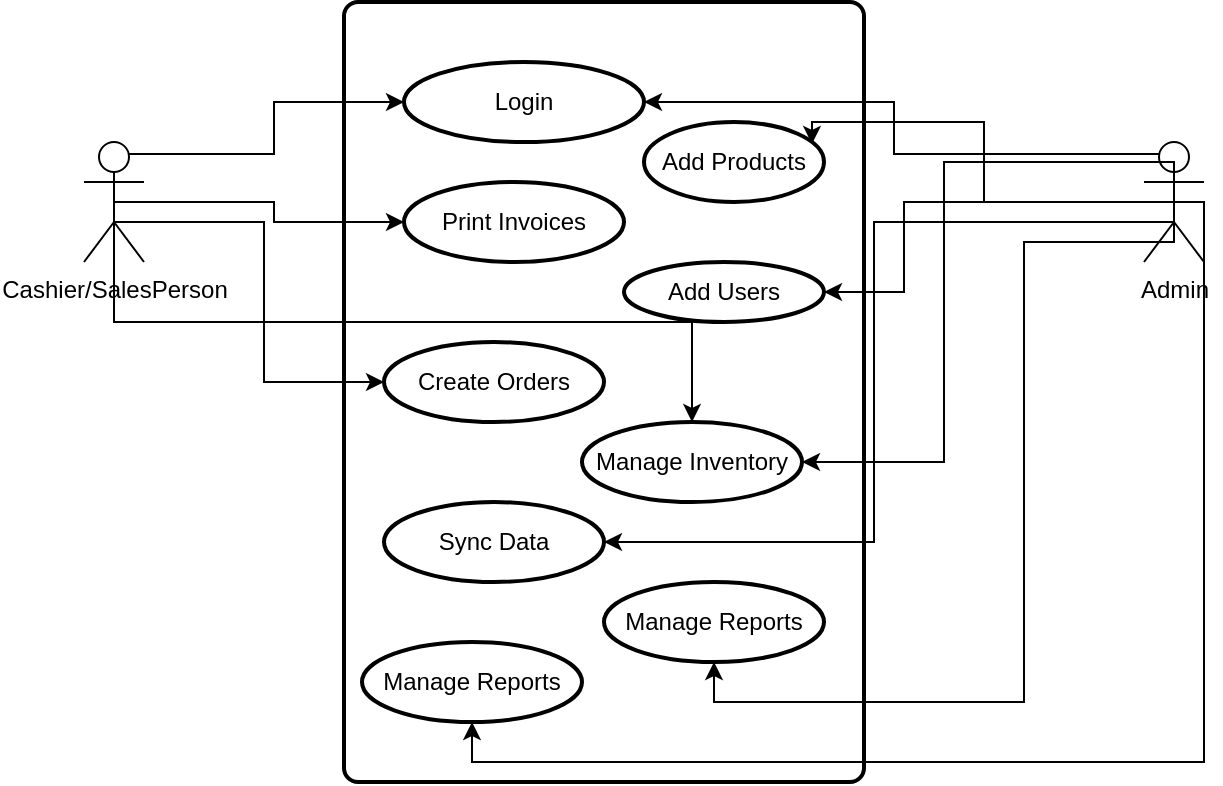 <mxfile version="26.1.1">
  <diagram id="C5RBs43oDa-KdzZeNtuy" name="Page-1">
    <mxGraphModel dx="880" dy="426" grid="1" gridSize="10" guides="1" tooltips="1" connect="1" arrows="1" fold="1" page="1" pageScale="1" pageWidth="827" pageHeight="1169" math="0" shadow="0">
      <root>
        <mxCell id="WIyWlLk6GJQsqaUBKTNV-0" />
        <mxCell id="WIyWlLk6GJQsqaUBKTNV-1" parent="WIyWlLk6GJQsqaUBKTNV-0" />
        <mxCell id="iWdJsHi3FkGwmlA79bR4-6" value="" style="rounded=1;whiteSpace=wrap;html=1;absoluteArcSize=1;arcSize=14;strokeWidth=2;" vertex="1" parent="WIyWlLk6GJQsqaUBKTNV-1">
          <mxGeometry x="240" y="10" width="260" height="390" as="geometry" />
        </mxCell>
        <mxCell id="iWdJsHi3FkGwmlA79bR4-7" value="Add Products" style="strokeWidth=2;html=1;shape=mxgraph.flowchart.start_1;whiteSpace=wrap;" vertex="1" parent="WIyWlLk6GJQsqaUBKTNV-1">
          <mxGeometry x="390" y="70" width="90" height="40" as="geometry" />
        </mxCell>
        <mxCell id="iWdJsHi3FkGwmlA79bR4-8" value="Login" style="strokeWidth=2;html=1;shape=mxgraph.flowchart.start_1;whiteSpace=wrap;" vertex="1" parent="WIyWlLk6GJQsqaUBKTNV-1">
          <mxGeometry x="270" y="40" width="120" height="40" as="geometry" />
        </mxCell>
        <mxCell id="iWdJsHi3FkGwmlA79bR4-9" value="Print Invoices" style="strokeWidth=2;html=1;shape=mxgraph.flowchart.start_1;whiteSpace=wrap;" vertex="1" parent="WIyWlLk6GJQsqaUBKTNV-1">
          <mxGeometry x="270" y="100" width="110" height="40" as="geometry" />
        </mxCell>
        <mxCell id="iWdJsHi3FkGwmlA79bR4-10" value="Add Users" style="strokeWidth=2;html=1;shape=mxgraph.flowchart.start_1;whiteSpace=wrap;" vertex="1" parent="WIyWlLk6GJQsqaUBKTNV-1">
          <mxGeometry x="380" y="140" width="100" height="30" as="geometry" />
        </mxCell>
        <mxCell id="iWdJsHi3FkGwmlA79bR4-11" value="Create Orders" style="strokeWidth=2;html=1;shape=mxgraph.flowchart.start_1;whiteSpace=wrap;" vertex="1" parent="WIyWlLk6GJQsqaUBKTNV-1">
          <mxGeometry x="260" y="180" width="110" height="40" as="geometry" />
        </mxCell>
        <mxCell id="iWdJsHi3FkGwmlA79bR4-12" value="Manage Inventory" style="strokeWidth=2;html=1;shape=mxgraph.flowchart.start_1;whiteSpace=wrap;" vertex="1" parent="WIyWlLk6GJQsqaUBKTNV-1">
          <mxGeometry x="359" y="220" width="110" height="40" as="geometry" />
        </mxCell>
        <mxCell id="iWdJsHi3FkGwmlA79bR4-13" value="Sync Data" style="strokeWidth=2;html=1;shape=mxgraph.flowchart.start_1;whiteSpace=wrap;" vertex="1" parent="WIyWlLk6GJQsqaUBKTNV-1">
          <mxGeometry x="260" y="260" width="110" height="40" as="geometry" />
        </mxCell>
        <mxCell id="iWdJsHi3FkGwmlA79bR4-14" value="Manage Reports" style="strokeWidth=2;html=1;shape=mxgraph.flowchart.start_1;whiteSpace=wrap;" vertex="1" parent="WIyWlLk6GJQsqaUBKTNV-1">
          <mxGeometry x="370" y="300" width="110" height="40" as="geometry" />
        </mxCell>
        <mxCell id="iWdJsHi3FkGwmlA79bR4-28" style="edgeStyle=orthogonalEdgeStyle;rounded=0;orthogonalLoop=1;jettySize=auto;html=1;exitX=0.25;exitY=0.1;exitDx=0;exitDy=0;exitPerimeter=0;" edge="1" parent="WIyWlLk6GJQsqaUBKTNV-1" source="iWdJsHi3FkGwmlA79bR4-16" target="iWdJsHi3FkGwmlA79bR4-8">
          <mxGeometry relative="1" as="geometry" />
        </mxCell>
        <mxCell id="iWdJsHi3FkGwmlA79bR4-30" style="edgeStyle=orthogonalEdgeStyle;rounded=0;orthogonalLoop=1;jettySize=auto;html=1;exitX=0.5;exitY=0.5;exitDx=0;exitDy=0;exitPerimeter=0;" edge="1" parent="WIyWlLk6GJQsqaUBKTNV-1" source="iWdJsHi3FkGwmlA79bR4-16" target="iWdJsHi3FkGwmlA79bR4-9">
          <mxGeometry relative="1" as="geometry" />
        </mxCell>
        <mxCell id="iWdJsHi3FkGwmlA79bR4-16" value="Cashier/SalesPerson" style="shape=umlActor;verticalLabelPosition=bottom;verticalAlign=top;html=1;outlineConnect=0;" vertex="1" parent="WIyWlLk6GJQsqaUBKTNV-1">
          <mxGeometry x="110" y="80" width="30" height="60" as="geometry" />
        </mxCell>
        <mxCell id="iWdJsHi3FkGwmlA79bR4-27" style="edgeStyle=orthogonalEdgeStyle;rounded=0;orthogonalLoop=1;jettySize=auto;html=1;exitX=0.25;exitY=0.1;exitDx=0;exitDy=0;exitPerimeter=0;" edge="1" parent="WIyWlLk6GJQsqaUBKTNV-1" source="iWdJsHi3FkGwmlA79bR4-19" target="iWdJsHi3FkGwmlA79bR4-8">
          <mxGeometry relative="1" as="geometry" />
        </mxCell>
        <mxCell id="iWdJsHi3FkGwmlA79bR4-46" style="edgeStyle=orthogonalEdgeStyle;rounded=0;orthogonalLoop=1;jettySize=auto;html=1;exitX=0.5;exitY=0.5;exitDx=0;exitDy=0;exitPerimeter=0;entryX=0.5;entryY=1;entryDx=0;entryDy=0;entryPerimeter=0;" edge="1" parent="WIyWlLk6GJQsqaUBKTNV-1" source="iWdJsHi3FkGwmlA79bR4-19" target="iWdJsHi3FkGwmlA79bR4-35">
          <mxGeometry relative="1" as="geometry">
            <mxPoint x="700" y="370" as="targetPoint" />
            <Array as="points">
              <mxPoint x="670" y="110" />
              <mxPoint x="670" y="390" />
              <mxPoint x="304" y="390" />
            </Array>
          </mxGeometry>
        </mxCell>
        <mxCell id="iWdJsHi3FkGwmlA79bR4-19" value="Admin" style="shape=umlActor;verticalLabelPosition=bottom;verticalAlign=top;html=1;outlineConnect=0;" vertex="1" parent="WIyWlLk6GJQsqaUBKTNV-1">
          <mxGeometry x="640" y="80" width="30" height="60" as="geometry" />
        </mxCell>
        <mxCell id="iWdJsHi3FkGwmlA79bR4-29" style="edgeStyle=orthogonalEdgeStyle;rounded=0;orthogonalLoop=1;jettySize=auto;html=1;exitX=0.5;exitY=0.5;exitDx=0;exitDy=0;exitPerimeter=0;entryX=0.933;entryY=0.275;entryDx=0;entryDy=0;entryPerimeter=0;" edge="1" parent="WIyWlLk6GJQsqaUBKTNV-1" source="iWdJsHi3FkGwmlA79bR4-19" target="iWdJsHi3FkGwmlA79bR4-7">
          <mxGeometry relative="1" as="geometry">
            <Array as="points">
              <mxPoint x="560" y="110" />
              <mxPoint x="560" y="70" />
              <mxPoint x="474" y="70" />
            </Array>
          </mxGeometry>
        </mxCell>
        <mxCell id="iWdJsHi3FkGwmlA79bR4-31" style="edgeStyle=orthogonalEdgeStyle;rounded=0;orthogonalLoop=1;jettySize=auto;html=1;exitX=0.5;exitY=0.5;exitDx=0;exitDy=0;exitPerimeter=0;entryX=1;entryY=0.5;entryDx=0;entryDy=0;entryPerimeter=0;" edge="1" parent="WIyWlLk6GJQsqaUBKTNV-1" source="iWdJsHi3FkGwmlA79bR4-19" target="iWdJsHi3FkGwmlA79bR4-10">
          <mxGeometry relative="1" as="geometry">
            <Array as="points">
              <mxPoint x="520" y="110" />
              <mxPoint x="520" y="155" />
            </Array>
          </mxGeometry>
        </mxCell>
        <mxCell id="iWdJsHi3FkGwmlA79bR4-32" style="edgeStyle=orthogonalEdgeStyle;rounded=0;orthogonalLoop=1;jettySize=auto;html=1;exitX=0.5;exitY=0.5;exitDx=0;exitDy=0;exitPerimeter=0;entryX=1;entryY=0.5;entryDx=0;entryDy=0;entryPerimeter=0;" edge="1" parent="WIyWlLk6GJQsqaUBKTNV-1" source="iWdJsHi3FkGwmlA79bR4-19" target="iWdJsHi3FkGwmlA79bR4-13">
          <mxGeometry relative="1" as="geometry">
            <Array as="points">
              <mxPoint x="655" y="120" />
              <mxPoint x="505" y="120" />
              <mxPoint x="505" y="280" />
            </Array>
          </mxGeometry>
        </mxCell>
        <mxCell id="iWdJsHi3FkGwmlA79bR4-33" style="edgeStyle=orthogonalEdgeStyle;rounded=0;orthogonalLoop=1;jettySize=auto;html=1;exitX=0.5;exitY=0.5;exitDx=0;exitDy=0;exitPerimeter=0;entryX=0;entryY=0.5;entryDx=0;entryDy=0;entryPerimeter=0;" edge="1" parent="WIyWlLk6GJQsqaUBKTNV-1" source="iWdJsHi3FkGwmlA79bR4-16" target="iWdJsHi3FkGwmlA79bR4-11">
          <mxGeometry relative="1" as="geometry">
            <Array as="points">
              <mxPoint x="125" y="120" />
              <mxPoint x="200" y="120" />
              <mxPoint x="200" y="200" />
            </Array>
          </mxGeometry>
        </mxCell>
        <mxCell id="iWdJsHi3FkGwmlA79bR4-34" style="edgeStyle=orthogonalEdgeStyle;rounded=0;orthogonalLoop=1;jettySize=auto;html=1;exitX=0.5;exitY=0.5;exitDx=0;exitDy=0;exitPerimeter=0;entryX=1;entryY=0.5;entryDx=0;entryDy=0;entryPerimeter=0;" edge="1" parent="WIyWlLk6GJQsqaUBKTNV-1" source="iWdJsHi3FkGwmlA79bR4-19" target="iWdJsHi3FkGwmlA79bR4-12">
          <mxGeometry relative="1" as="geometry">
            <Array as="points">
              <mxPoint x="655" y="90" />
              <mxPoint x="540" y="90" />
              <mxPoint x="540" y="240" />
            </Array>
          </mxGeometry>
        </mxCell>
        <mxCell id="iWdJsHi3FkGwmlA79bR4-35" value="Manage Reports" style="strokeWidth=2;html=1;shape=mxgraph.flowchart.start_1;whiteSpace=wrap;" vertex="1" parent="WIyWlLk6GJQsqaUBKTNV-1">
          <mxGeometry x="249" y="330" width="110" height="40" as="geometry" />
        </mxCell>
        <mxCell id="iWdJsHi3FkGwmlA79bR4-41" style="edgeStyle=orthogonalEdgeStyle;rounded=0;orthogonalLoop=1;jettySize=auto;html=1;exitX=0.5;exitY=0.5;exitDx=0;exitDy=0;exitPerimeter=0;entryX=0.5;entryY=1;entryDx=0;entryDy=0;entryPerimeter=0;" edge="1" parent="WIyWlLk6GJQsqaUBKTNV-1" source="iWdJsHi3FkGwmlA79bR4-19" target="iWdJsHi3FkGwmlA79bR4-14">
          <mxGeometry relative="1" as="geometry">
            <Array as="points">
              <mxPoint x="655" y="130" />
              <mxPoint x="580" y="130" />
              <mxPoint x="580" y="360" />
              <mxPoint x="425" y="360" />
            </Array>
          </mxGeometry>
        </mxCell>
        <mxCell id="iWdJsHi3FkGwmlA79bR4-48" style="edgeStyle=orthogonalEdgeStyle;rounded=0;orthogonalLoop=1;jettySize=auto;html=1;exitX=0.5;exitY=0.5;exitDx=0;exitDy=0;exitPerimeter=0;entryX=0.5;entryY=0;entryDx=0;entryDy=0;entryPerimeter=0;" edge="1" parent="WIyWlLk6GJQsqaUBKTNV-1" source="iWdJsHi3FkGwmlA79bR4-16" target="iWdJsHi3FkGwmlA79bR4-12">
          <mxGeometry relative="1" as="geometry">
            <Array as="points">
              <mxPoint x="125" y="170" />
              <mxPoint x="414" y="170" />
            </Array>
          </mxGeometry>
        </mxCell>
      </root>
    </mxGraphModel>
  </diagram>
</mxfile>
